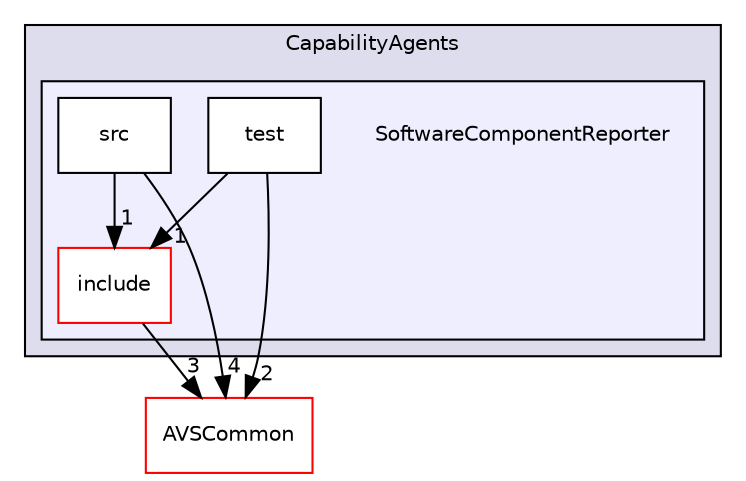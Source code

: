 digraph "/workplace/avs-device-sdk/CapabilityAgents/SoftwareComponentReporter" {
  compound=true
  node [ fontsize="10", fontname="Helvetica"];
  edge [ labelfontsize="10", labelfontname="Helvetica"];
  subgraph clusterdir_7cf910bd1d7603f12ef47ff650cec893 {
    graph [ bgcolor="#ddddee", pencolor="black", label="CapabilityAgents" fontname="Helvetica", fontsize="10", URL="dir_7cf910bd1d7603f12ef47ff650cec893.html"]
  subgraph clusterdir_d33797a8bcde389e7cefdb2fa2a2b27e {
    graph [ bgcolor="#eeeeff", pencolor="black", label="" URL="dir_d33797a8bcde389e7cefdb2fa2a2b27e.html"];
    dir_d33797a8bcde389e7cefdb2fa2a2b27e [shape=plaintext label="SoftwareComponentReporter"];
    dir_af2726b3678e8ac7362991293d424096 [shape=box label="include" color="red" fillcolor="white" style="filled" URL="dir_af2726b3678e8ac7362991293d424096.html"];
    dir_f543ac34836d7ba110faec5856377bc2 [shape=box label="src" color="black" fillcolor="white" style="filled" URL="dir_f543ac34836d7ba110faec5856377bc2.html"];
    dir_c070295bdaa418910b542fc99b29b019 [shape=box label="test" color="black" fillcolor="white" style="filled" URL="dir_c070295bdaa418910b542fc99b29b019.html"];
  }
  }
  dir_13e65effb2bde530b17b3d5eefcd0266 [shape=box label="AVSCommon" fillcolor="white" style="filled" color="red" URL="dir_13e65effb2bde530b17b3d5eefcd0266.html"];
  dir_c070295bdaa418910b542fc99b29b019->dir_13e65effb2bde530b17b3d5eefcd0266 [headlabel="2", labeldistance=1.5 headhref="dir_000408_000017.html"];
  dir_c070295bdaa418910b542fc99b29b019->dir_af2726b3678e8ac7362991293d424096 [headlabel="1", labeldistance=1.5 headhref="dir_000408_000405.html"];
  dir_f543ac34836d7ba110faec5856377bc2->dir_13e65effb2bde530b17b3d5eefcd0266 [headlabel="4", labeldistance=1.5 headhref="dir_000407_000017.html"];
  dir_f543ac34836d7ba110faec5856377bc2->dir_af2726b3678e8ac7362991293d424096 [headlabel="1", labeldistance=1.5 headhref="dir_000407_000405.html"];
  dir_af2726b3678e8ac7362991293d424096->dir_13e65effb2bde530b17b3d5eefcd0266 [headlabel="3", labeldistance=1.5 headhref="dir_000405_000017.html"];
}
